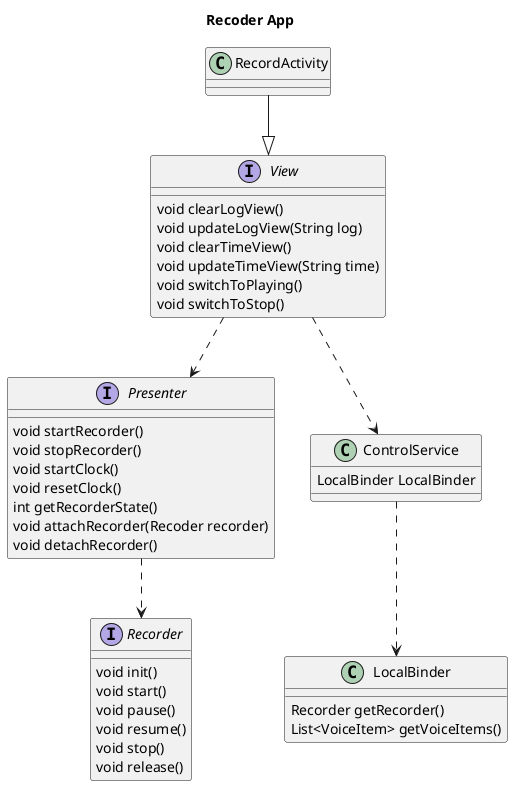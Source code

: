 @startuml
title Recoder App
interface Recorder {
    void init()
    void start()
    void pause()
    void resume()
    void stop()
    void release()


}
View ..> Presenter 
View ..> ControlService
interface View{
        void clearLogView()
        void updateLogView(String log)
        void clearTimeView()
        void updateTimeView(String time)
        void switchToPlaying()
        void switchToStop()
    }
interface Presenter{
        void startRecorder()
        void stopRecorder()
        void startClock()
        void resetClock()
        int getRecorderState()
        void attachRecorder(Recoder recorder)
        void detachRecorder()
}

Presenter ..> Recorder

class LocalBinder {
    Recorder getRecorder()
    List<VoiceItem> getVoiceItems()
}
class ControlService {
    LocalBinder LocalBinder
}
ControlService ..> LocalBinder

RecordActivity --|> View
class RecordActivity{

}
@enduml

